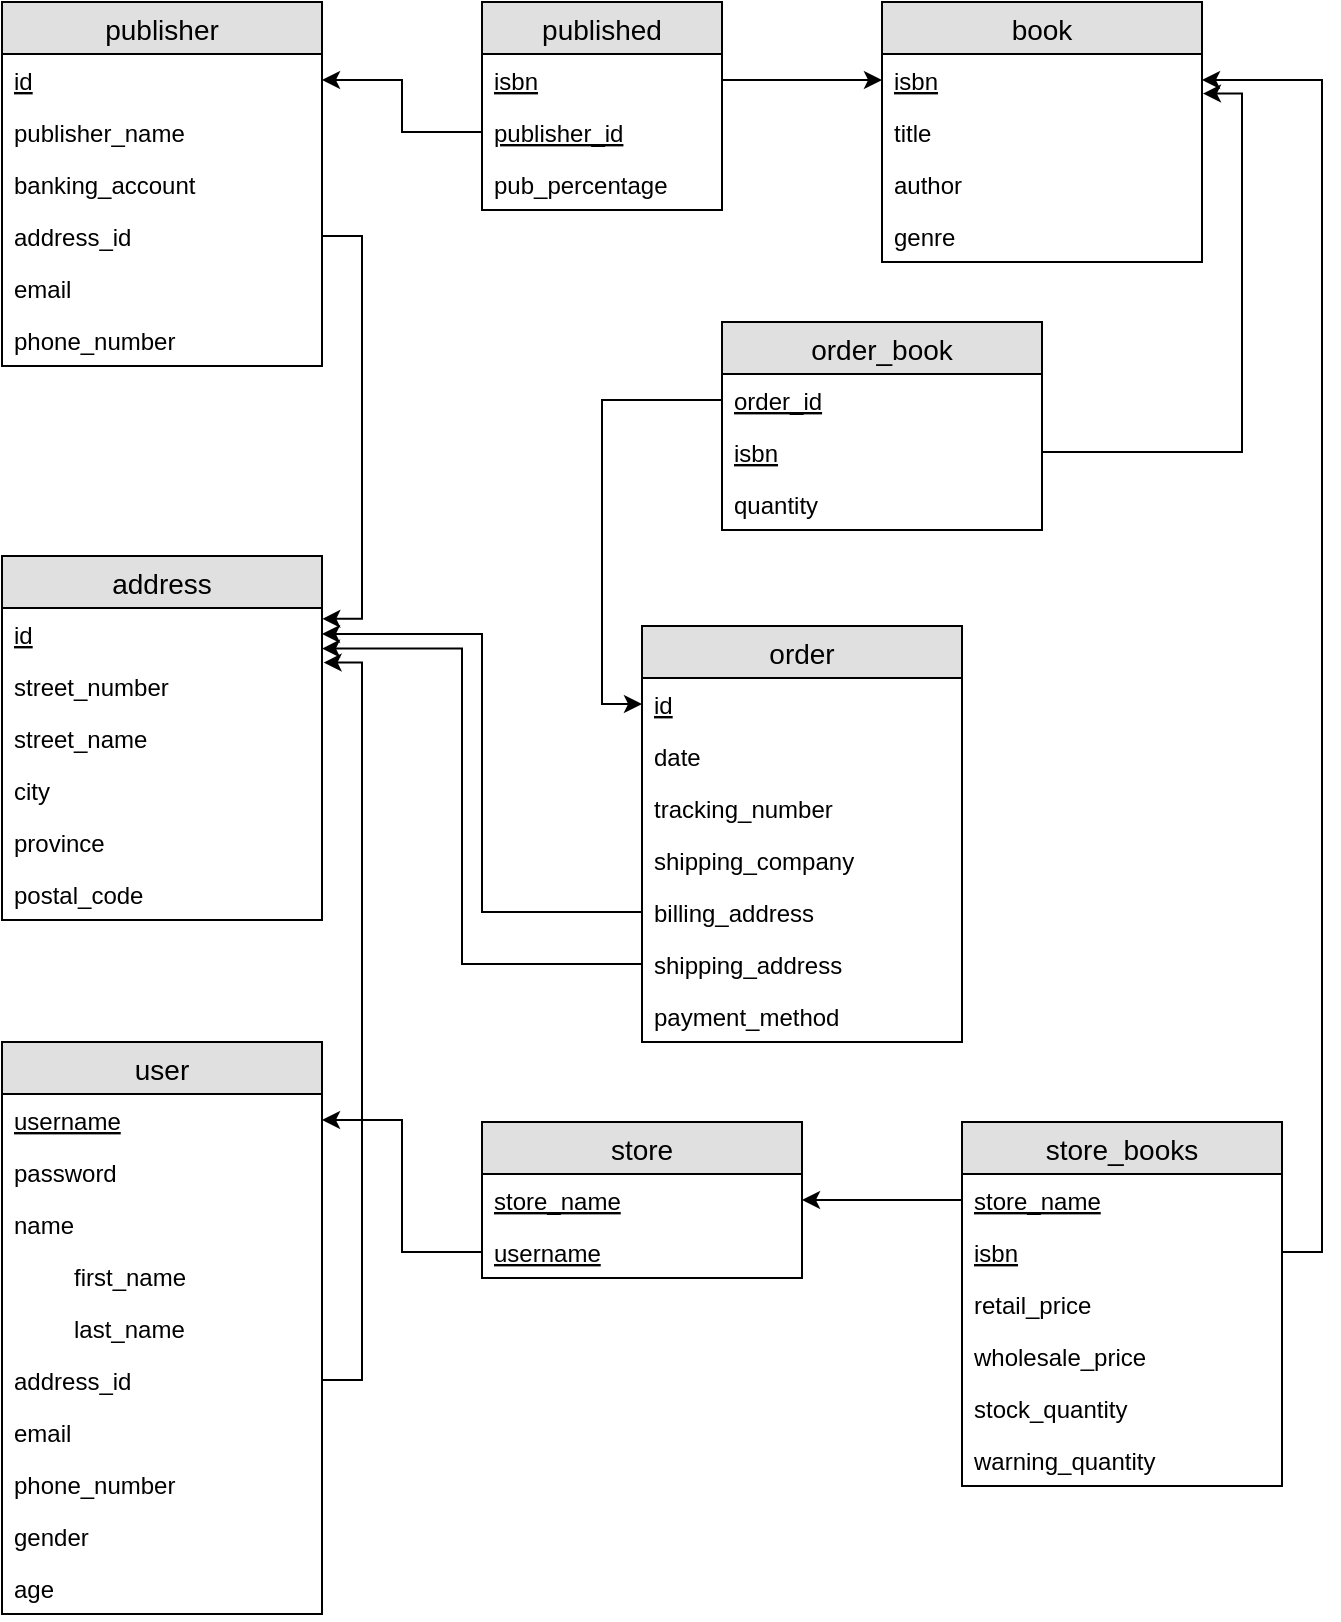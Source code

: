 <mxfile version="12.9.11" type="device"><diagram id="yfBQ-HOSyiXLejvY3fIL" name="Page-1"><mxGraphModel dx="1422" dy="791" grid="1" gridSize="10" guides="1" tooltips="1" connect="1" arrows="1" fold="1" page="1" pageScale="1" pageWidth="850" pageHeight="1100" math="0" shadow="0"><root><mxCell id="0"/><mxCell id="1" parent="0"/><mxCell id="_ZGO0kbLoGnRzJAZCeMT-1" value="publisher" style="swimlane;fontStyle=0;childLayout=stackLayout;horizontal=1;startSize=26;fillColor=#e0e0e0;horizontalStack=0;resizeParent=1;resizeParentMax=0;resizeLast=0;collapsible=1;marginBottom=0;swimlaneFillColor=#ffffff;align=center;fontSize=14;" parent="1" vertex="1"><mxGeometry x="40" y="40" width="160" height="182" as="geometry"/></mxCell><mxCell id="_ZGO0kbLoGnRzJAZCeMT-2" value="id" style="text;strokeColor=none;fillColor=none;spacingLeft=4;spacingRight=4;overflow=hidden;rotatable=0;points=[[0,0.5],[1,0.5]];portConstraint=eastwest;fontSize=12;fontStyle=4" parent="_ZGO0kbLoGnRzJAZCeMT-1" vertex="1"><mxGeometry y="26" width="160" height="26" as="geometry"/></mxCell><mxCell id="_ZGO0kbLoGnRzJAZCeMT-3" value="publisher_name" style="text;strokeColor=none;fillColor=none;spacingLeft=4;spacingRight=4;overflow=hidden;rotatable=0;points=[[0,0.5],[1,0.5]];portConstraint=eastwest;fontSize=12;" parent="_ZGO0kbLoGnRzJAZCeMT-1" vertex="1"><mxGeometry y="52" width="160" height="26" as="geometry"/></mxCell><mxCell id="_ZGO0kbLoGnRzJAZCeMT-7" value="banking_account" style="text;strokeColor=none;fillColor=none;spacingLeft=4;spacingRight=4;overflow=hidden;rotatable=0;points=[[0,0.5],[1,0.5]];portConstraint=eastwest;fontSize=12;" parent="_ZGO0kbLoGnRzJAZCeMT-1" vertex="1"><mxGeometry y="78" width="160" height="26" as="geometry"/></mxCell><mxCell id="cJXZhGCCthpM4xhF0GJt-10" value="address_id" style="text;strokeColor=none;fillColor=none;spacingLeft=4;spacingRight=4;overflow=hidden;rotatable=0;points=[[0,0.5],[1,0.5]];portConstraint=eastwest;fontSize=12;" vertex="1" parent="_ZGO0kbLoGnRzJAZCeMT-1"><mxGeometry y="104" width="160" height="26" as="geometry"/></mxCell><mxCell id="_ZGO0kbLoGnRzJAZCeMT-9" value="email" style="text;strokeColor=none;fillColor=none;spacingLeft=4;spacingRight=4;overflow=hidden;rotatable=0;points=[[0,0.5],[1,0.5]];portConstraint=eastwest;fontSize=12;" parent="_ZGO0kbLoGnRzJAZCeMT-1" vertex="1"><mxGeometry y="130" width="160" height="26" as="geometry"/></mxCell><mxCell id="_ZGO0kbLoGnRzJAZCeMT-10" value="phone_number" style="text;strokeColor=none;fillColor=none;spacingLeft=4;spacingRight=4;overflow=hidden;rotatable=0;points=[[0,0.5],[1,0.5]];portConstraint=eastwest;fontSize=12;" parent="_ZGO0kbLoGnRzJAZCeMT-1" vertex="1"><mxGeometry y="156" width="160" height="26" as="geometry"/></mxCell><mxCell id="_ZGO0kbLoGnRzJAZCeMT-11" value="book" style="swimlane;fontStyle=0;childLayout=stackLayout;horizontal=1;startSize=26;fillColor=#e0e0e0;horizontalStack=0;resizeParent=1;resizeParentMax=0;resizeLast=0;collapsible=1;marginBottom=0;swimlaneFillColor=#ffffff;align=center;fontSize=14;" parent="1" vertex="1"><mxGeometry x="480" y="40" width="160" height="130" as="geometry"/></mxCell><mxCell id="_ZGO0kbLoGnRzJAZCeMT-12" value="isbn" style="text;strokeColor=none;fillColor=none;spacingLeft=4;spacingRight=4;overflow=hidden;rotatable=0;points=[[0,0.5],[1,0.5]];portConstraint=eastwest;fontSize=12;fontStyle=4" parent="_ZGO0kbLoGnRzJAZCeMT-11" vertex="1"><mxGeometry y="26" width="160" height="26" as="geometry"/></mxCell><mxCell id="_ZGO0kbLoGnRzJAZCeMT-14" value="title" style="text;strokeColor=none;fillColor=none;spacingLeft=4;spacingRight=4;overflow=hidden;rotatable=0;points=[[0,0.5],[1,0.5]];portConstraint=eastwest;fontSize=12;" parent="_ZGO0kbLoGnRzJAZCeMT-11" vertex="1"><mxGeometry y="52" width="160" height="26" as="geometry"/></mxCell><mxCell id="_ZGO0kbLoGnRzJAZCeMT-15" value="author" style="text;strokeColor=none;fillColor=none;spacingLeft=4;spacingRight=4;overflow=hidden;rotatable=0;points=[[0,0.5],[1,0.5]];portConstraint=eastwest;fontSize=12;" parent="_ZGO0kbLoGnRzJAZCeMT-11" vertex="1"><mxGeometry y="78" width="160" height="26" as="geometry"/></mxCell><mxCell id="_ZGO0kbLoGnRzJAZCeMT-16" value="genre" style="text;strokeColor=none;fillColor=none;spacingLeft=4;spacingRight=4;overflow=hidden;rotatable=0;points=[[0,0.5],[1,0.5]];portConstraint=eastwest;fontSize=12;" parent="_ZGO0kbLoGnRzJAZCeMT-11" vertex="1"><mxGeometry y="104" width="160" height="26" as="geometry"/></mxCell><mxCell id="_ZGO0kbLoGnRzJAZCeMT-25" value="order" style="swimlane;fontStyle=0;childLayout=stackLayout;horizontal=1;startSize=26;fillColor=#e0e0e0;horizontalStack=0;resizeParent=1;resizeParentMax=0;resizeLast=0;collapsible=1;marginBottom=0;swimlaneFillColor=#ffffff;align=center;fontSize=14;" parent="1" vertex="1"><mxGeometry x="360" y="352" width="160" height="208" as="geometry"/></mxCell><mxCell id="_ZGO0kbLoGnRzJAZCeMT-26" value="id" style="text;strokeColor=none;fillColor=none;spacingLeft=4;spacingRight=4;overflow=hidden;rotatable=0;points=[[0,0.5],[1,0.5]];portConstraint=eastwest;fontSize=12;fontStyle=4" parent="_ZGO0kbLoGnRzJAZCeMT-25" vertex="1"><mxGeometry y="26" width="160" height="26" as="geometry"/></mxCell><mxCell id="_ZGO0kbLoGnRzJAZCeMT-27" value="date" style="text;strokeColor=none;fillColor=none;spacingLeft=4;spacingRight=4;overflow=hidden;rotatable=0;points=[[0,0.5],[1,0.5]];portConstraint=eastwest;fontSize=12;" parent="_ZGO0kbLoGnRzJAZCeMT-25" vertex="1"><mxGeometry y="52" width="160" height="26" as="geometry"/></mxCell><mxCell id="_ZGO0kbLoGnRzJAZCeMT-28" value="tracking_number" style="text;strokeColor=none;fillColor=none;spacingLeft=4;spacingRight=4;overflow=hidden;rotatable=0;points=[[0,0.5],[1,0.5]];portConstraint=eastwest;fontSize=12;" parent="_ZGO0kbLoGnRzJAZCeMT-25" vertex="1"><mxGeometry y="78" width="160" height="26" as="geometry"/></mxCell><mxCell id="_ZGO0kbLoGnRzJAZCeMT-29" value="shipping_company" style="text;strokeColor=none;fillColor=none;spacingLeft=4;spacingRight=4;overflow=hidden;rotatable=0;points=[[0,0.5],[1,0.5]];portConstraint=eastwest;fontSize=12;" parent="_ZGO0kbLoGnRzJAZCeMT-25" vertex="1"><mxGeometry y="104" width="160" height="26" as="geometry"/></mxCell><mxCell id="cJXZhGCCthpM4xhF0GJt-16" value="billing_address" style="text;strokeColor=none;fillColor=none;spacingLeft=4;spacingRight=4;overflow=hidden;rotatable=0;points=[[0,0.5],[1,0.5]];portConstraint=eastwest;fontSize=12;" vertex="1" parent="_ZGO0kbLoGnRzJAZCeMT-25"><mxGeometry y="130" width="160" height="26" as="geometry"/></mxCell><mxCell id="cJXZhGCCthpM4xhF0GJt-18" value="shipping_address" style="text;strokeColor=none;fillColor=none;spacingLeft=4;spacingRight=4;overflow=hidden;rotatable=0;points=[[0,0.5],[1,0.5]];portConstraint=eastwest;fontSize=12;" vertex="1" parent="_ZGO0kbLoGnRzJAZCeMT-25"><mxGeometry y="156" width="160" height="26" as="geometry"/></mxCell><mxCell id="_ZGO0kbLoGnRzJAZCeMT-78" value="payment_method" style="text;strokeColor=none;fillColor=none;spacingLeft=4;spacingRight=4;overflow=hidden;rotatable=0;points=[[0,0.5],[1,0.5]];portConstraint=eastwest;fontSize=12;" parent="_ZGO0kbLoGnRzJAZCeMT-25" vertex="1"><mxGeometry y="182" width="160" height="26" as="geometry"/></mxCell><mxCell id="_ZGO0kbLoGnRzJAZCeMT-79" value="user" style="swimlane;fontStyle=0;childLayout=stackLayout;horizontal=1;startSize=26;fillColor=#e0e0e0;horizontalStack=0;resizeParent=1;resizeParentMax=0;resizeLast=0;collapsible=1;marginBottom=0;swimlaneFillColor=#ffffff;align=center;fontSize=14;" parent="1" vertex="1"><mxGeometry x="40" y="560" width="160" height="286" as="geometry"/></mxCell><mxCell id="_ZGO0kbLoGnRzJAZCeMT-80" value="username" style="text;strokeColor=none;fillColor=none;spacingLeft=4;spacingRight=4;overflow=hidden;rotatable=0;points=[[0,0.5],[1,0.5]];portConstraint=eastwest;fontSize=12;fontStyle=4" parent="_ZGO0kbLoGnRzJAZCeMT-79" vertex="1"><mxGeometry y="26" width="160" height="26" as="geometry"/></mxCell><mxCell id="_ZGO0kbLoGnRzJAZCeMT-81" value="password" style="text;strokeColor=none;fillColor=none;spacingLeft=4;spacingRight=4;overflow=hidden;rotatable=0;points=[[0,0.5],[1,0.5]];portConstraint=eastwest;fontSize=12;" parent="_ZGO0kbLoGnRzJAZCeMT-79" vertex="1"><mxGeometry y="52" width="160" height="26" as="geometry"/></mxCell><mxCell id="_ZGO0kbLoGnRzJAZCeMT-133" value="name" style="text;strokeColor=none;fillColor=none;spacingLeft=4;spacingRight=4;overflow=hidden;rotatable=0;points=[[0,0.5],[1,0.5]];portConstraint=eastwest;fontSize=12;fontStyle=0" parent="_ZGO0kbLoGnRzJAZCeMT-79" vertex="1"><mxGeometry y="78" width="160" height="26" as="geometry"/></mxCell><mxCell id="_ZGO0kbLoGnRzJAZCeMT-134" value="first_name" style="shape=partialRectangle;top=0;left=0;right=0;bottom=0;align=left;verticalAlign=top;fillColor=none;spacingLeft=34;spacingRight=4;overflow=hidden;rotatable=0;points=[[0,0.5],[1,0.5]];portConstraint=eastwest;dropTarget=0;fontSize=12;" parent="_ZGO0kbLoGnRzJAZCeMT-79" vertex="1"><mxGeometry y="104" width="160" height="26" as="geometry"/></mxCell><mxCell id="_ZGO0kbLoGnRzJAZCeMT-135" value="" style="shape=partialRectangle;top=0;left=0;bottom=0;right=0;fillColor=none;align=left;verticalAlign=top;spacingLeft=4;spacingRight=4;overflow=hidden;rotatable=0;points=[];portConstraint=eastwest;part=1;fontSize=12;" parent="_ZGO0kbLoGnRzJAZCeMT-134" vertex="1" connectable="0"><mxGeometry width="30" height="26" as="geometry"/></mxCell><mxCell id="_ZGO0kbLoGnRzJAZCeMT-136" value="last_name" style="shape=partialRectangle;top=0;left=0;right=0;bottom=0;align=left;verticalAlign=top;fillColor=none;spacingLeft=34;spacingRight=4;overflow=hidden;rotatable=0;points=[[0,0.5],[1,0.5]];portConstraint=eastwest;dropTarget=0;fontSize=12;" parent="_ZGO0kbLoGnRzJAZCeMT-79" vertex="1"><mxGeometry y="130" width="160" height="26" as="geometry"/></mxCell><mxCell id="_ZGO0kbLoGnRzJAZCeMT-137" value="" style="shape=partialRectangle;top=0;left=0;bottom=0;right=0;fillColor=none;align=left;verticalAlign=top;spacingLeft=4;spacingRight=4;overflow=hidden;rotatable=0;points=[];portConstraint=eastwest;part=1;fontSize=12;" parent="_ZGO0kbLoGnRzJAZCeMT-136" vertex="1" connectable="0"><mxGeometry width="30" height="26" as="geometry"/></mxCell><mxCell id="_ZGO0kbLoGnRzJAZCeMT-94" value="address_id" style="text;strokeColor=none;fillColor=none;spacingLeft=4;spacingRight=4;overflow=hidden;rotatable=0;points=[[0,0.5],[1,0.5]];portConstraint=eastwest;fontSize=12;" parent="_ZGO0kbLoGnRzJAZCeMT-79" vertex="1"><mxGeometry y="156" width="160" height="26" as="geometry"/></mxCell><mxCell id="cJXZhGCCthpM4xhF0GJt-24" value="email" style="text;strokeColor=none;fillColor=none;spacingLeft=4;spacingRight=4;overflow=hidden;rotatable=0;points=[[0,0.5],[1,0.5]];portConstraint=eastwest;fontSize=12;" vertex="1" parent="_ZGO0kbLoGnRzJAZCeMT-79"><mxGeometry y="182" width="160" height="26" as="geometry"/></mxCell><mxCell id="_ZGO0kbLoGnRzJAZCeMT-95" value="phone_number" style="text;strokeColor=none;fillColor=none;spacingLeft=4;spacingRight=4;overflow=hidden;rotatable=0;points=[[0,0.5],[1,0.5]];portConstraint=eastwest;fontSize=12;" parent="_ZGO0kbLoGnRzJAZCeMT-79" vertex="1"><mxGeometry y="208" width="160" height="26" as="geometry"/></mxCell><mxCell id="_ZGO0kbLoGnRzJAZCeMT-96" value="gender" style="text;strokeColor=none;fillColor=none;spacingLeft=4;spacingRight=4;overflow=hidden;rotatable=0;points=[[0,0.5],[1,0.5]];portConstraint=eastwest;fontSize=12;" parent="_ZGO0kbLoGnRzJAZCeMT-79" vertex="1"><mxGeometry y="234" width="160" height="26" as="geometry"/></mxCell><mxCell id="_ZGO0kbLoGnRzJAZCeMT-97" value="age" style="text;strokeColor=none;fillColor=none;spacingLeft=4;spacingRight=4;overflow=hidden;rotatable=0;points=[[0,0.5],[1,0.5]];portConstraint=eastwest;fontSize=12;" parent="_ZGO0kbLoGnRzJAZCeMT-79" vertex="1"><mxGeometry y="260" width="160" height="26" as="geometry"/></mxCell><mxCell id="_ZGO0kbLoGnRzJAZCeMT-108" value="store" style="swimlane;fontStyle=0;childLayout=stackLayout;horizontal=1;startSize=26;fillColor=#e0e0e0;horizontalStack=0;resizeParent=1;resizeParentMax=0;resizeLast=0;collapsible=1;marginBottom=0;swimlaneFillColor=#ffffff;align=center;fontSize=14;" parent="1" vertex="1"><mxGeometry x="280" y="600" width="160" height="78" as="geometry"/></mxCell><mxCell id="_ZGO0kbLoGnRzJAZCeMT-109" value="store_name" style="text;strokeColor=none;fillColor=none;spacingLeft=4;spacingRight=4;overflow=hidden;rotatable=0;points=[[0,0.5],[1,0.5]];portConstraint=eastwest;fontSize=12;fontStyle=4" parent="_ZGO0kbLoGnRzJAZCeMT-108" vertex="1"><mxGeometry y="26" width="160" height="26" as="geometry"/></mxCell><mxCell id="cJXZhGCCthpM4xhF0GJt-27" value="username" style="text;strokeColor=none;fillColor=none;spacingLeft=4;spacingRight=4;overflow=hidden;rotatable=0;points=[[0,0.5],[1,0.5]];portConstraint=eastwest;fontSize=12;fontStyle=4" vertex="1" parent="_ZGO0kbLoGnRzJAZCeMT-108"><mxGeometry y="52" width="160" height="26" as="geometry"/></mxCell><mxCell id="_ZGO0kbLoGnRzJAZCeMT-54" value="address" style="swimlane;fontStyle=0;childLayout=stackLayout;horizontal=1;startSize=26;fillColor=#e0e0e0;horizontalStack=0;resizeParent=1;resizeParentMax=0;resizeLast=0;collapsible=1;marginBottom=0;swimlaneFillColor=#ffffff;align=center;fontSize=14;" parent="1" vertex="1"><mxGeometry x="40" y="317" width="160" height="182" as="geometry"/></mxCell><mxCell id="_ZGO0kbLoGnRzJAZCeMT-55" value="id" style="text;strokeColor=none;fillColor=none;spacingLeft=4;spacingRight=4;overflow=hidden;rotatable=0;points=[[0,0.5],[1,0.5]];portConstraint=eastwest;fontSize=12;fontStyle=4" parent="_ZGO0kbLoGnRzJAZCeMT-54" vertex="1"><mxGeometry y="26" width="160" height="26" as="geometry"/></mxCell><mxCell id="_ZGO0kbLoGnRzJAZCeMT-71" value="street_number" style="text;strokeColor=none;fillColor=none;spacingLeft=4;spacingRight=4;overflow=hidden;rotatable=0;points=[[0,0.5],[1,0.5]];portConstraint=eastwest;fontSize=12;fontStyle=0" parent="_ZGO0kbLoGnRzJAZCeMT-54" vertex="1"><mxGeometry y="52" width="160" height="26" as="geometry"/></mxCell><mxCell id="_ZGO0kbLoGnRzJAZCeMT-73" value="street_name" style="text;strokeColor=none;fillColor=none;spacingLeft=4;spacingRight=4;overflow=hidden;rotatable=0;points=[[0,0.5],[1,0.5]];portConstraint=eastwest;fontSize=12;fontStyle=0" parent="_ZGO0kbLoGnRzJAZCeMT-54" vertex="1"><mxGeometry y="78" width="160" height="26" as="geometry"/></mxCell><mxCell id="_ZGO0kbLoGnRzJAZCeMT-138" value="city" style="text;strokeColor=none;fillColor=none;spacingLeft=4;spacingRight=4;overflow=hidden;rotatable=0;points=[[0,0.5],[1,0.5]];portConstraint=eastwest;fontSize=12;fontStyle=0" parent="_ZGO0kbLoGnRzJAZCeMT-54" vertex="1"><mxGeometry y="104" width="160" height="26" as="geometry"/></mxCell><mxCell id="_ZGO0kbLoGnRzJAZCeMT-75" value="province" style="text;strokeColor=none;fillColor=none;spacingLeft=4;spacingRight=4;overflow=hidden;rotatable=0;points=[[0,0.5],[1,0.5]];portConstraint=eastwest;fontSize=12;fontStyle=0" parent="_ZGO0kbLoGnRzJAZCeMT-54" vertex="1"><mxGeometry y="130" width="160" height="26" as="geometry"/></mxCell><mxCell id="_ZGO0kbLoGnRzJAZCeMT-74" value="postal_code" style="text;strokeColor=none;fillColor=none;spacingLeft=4;spacingRight=4;overflow=hidden;rotatable=0;points=[[0,0.5],[1,0.5]];portConstraint=eastwest;fontSize=12;fontStyle=0" parent="_ZGO0kbLoGnRzJAZCeMT-54" vertex="1"><mxGeometry y="156" width="160" height="26" as="geometry"/></mxCell><mxCell id="cJXZhGCCthpM4xhF0GJt-1" value="published" style="swimlane;fontStyle=0;childLayout=stackLayout;horizontal=1;startSize=26;fillColor=#e0e0e0;horizontalStack=0;resizeParent=1;resizeParentMax=0;resizeLast=0;collapsible=1;marginBottom=0;swimlaneFillColor=#ffffff;align=center;fontSize=14;" vertex="1" parent="1"><mxGeometry x="280" y="40" width="120" height="104" as="geometry"/></mxCell><mxCell id="cJXZhGCCthpM4xhF0GJt-2" value="isbn" style="text;strokeColor=none;fillColor=none;spacingLeft=4;spacingRight=4;overflow=hidden;rotatable=0;points=[[0,0.5],[1,0.5]];portConstraint=eastwest;fontSize=12;fontStyle=4" vertex="1" parent="cJXZhGCCthpM4xhF0GJt-1"><mxGeometry y="26" width="120" height="26" as="geometry"/></mxCell><mxCell id="cJXZhGCCthpM4xhF0GJt-3" value="publisher_id" style="text;strokeColor=none;fillColor=none;spacingLeft=4;spacingRight=4;overflow=hidden;rotatable=0;points=[[0,0.5],[1,0.5]];portConstraint=eastwest;fontSize=12;fontStyle=4" vertex="1" parent="cJXZhGCCthpM4xhF0GJt-1"><mxGeometry y="52" width="120" height="26" as="geometry"/></mxCell><mxCell id="cJXZhGCCthpM4xhF0GJt-14" value="pub_percentage" style="text;strokeColor=none;fillColor=none;spacingLeft=4;spacingRight=4;overflow=hidden;rotatable=0;points=[[0,0.5],[1,0.5]];portConstraint=eastwest;fontSize=12;" vertex="1" parent="cJXZhGCCthpM4xhF0GJt-1"><mxGeometry y="78" width="120" height="26" as="geometry"/></mxCell><mxCell id="cJXZhGCCthpM4xhF0GJt-8" style="edgeStyle=orthogonalEdgeStyle;rounded=0;orthogonalLoop=1;jettySize=auto;html=1;entryX=0;entryY=0.5;entryDx=0;entryDy=0;" edge="1" parent="1" source="cJXZhGCCthpM4xhF0GJt-2" target="_ZGO0kbLoGnRzJAZCeMT-12"><mxGeometry relative="1" as="geometry"/></mxCell><mxCell id="cJXZhGCCthpM4xhF0GJt-9" style="edgeStyle=orthogonalEdgeStyle;rounded=0;orthogonalLoop=1;jettySize=auto;html=1;" edge="1" parent="1" source="cJXZhGCCthpM4xhF0GJt-3" target="_ZGO0kbLoGnRzJAZCeMT-2"><mxGeometry relative="1" as="geometry"/></mxCell><mxCell id="cJXZhGCCthpM4xhF0GJt-21" style="edgeStyle=orthogonalEdgeStyle;rounded=0;orthogonalLoop=1;jettySize=auto;html=1;" edge="1" parent="1" source="cJXZhGCCthpM4xhF0GJt-16" target="_ZGO0kbLoGnRzJAZCeMT-55"><mxGeometry relative="1" as="geometry"/></mxCell><mxCell id="cJXZhGCCthpM4xhF0GJt-22" style="edgeStyle=orthogonalEdgeStyle;rounded=0;orthogonalLoop=1;jettySize=auto;html=1;entryX=1;entryY=0.78;entryDx=0;entryDy=0;entryPerimeter=0;exitX=0;exitY=0.5;exitDx=0;exitDy=0;" edge="1" parent="1" source="cJXZhGCCthpM4xhF0GJt-18" target="_ZGO0kbLoGnRzJAZCeMT-55"><mxGeometry relative="1" as="geometry"><mxPoint x="270" y="530" as="sourcePoint"/><mxPoint x="220" y="380" as="targetPoint"/><Array as="points"><mxPoint x="270" y="521"/><mxPoint x="270" y="363"/></Array></mxGeometry></mxCell><mxCell id="cJXZhGCCthpM4xhF0GJt-23" style="edgeStyle=orthogonalEdgeStyle;rounded=0;orthogonalLoop=1;jettySize=auto;html=1;exitX=1;exitY=0.5;exitDx=0;exitDy=0;entryX=1.001;entryY=0.208;entryDx=0;entryDy=0;entryPerimeter=0;" edge="1" parent="1" source="cJXZhGCCthpM4xhF0GJt-10" target="_ZGO0kbLoGnRzJAZCeMT-55"><mxGeometry relative="1" as="geometry"/></mxCell><mxCell id="cJXZhGCCthpM4xhF0GJt-26" style="edgeStyle=orthogonalEdgeStyle;rounded=0;orthogonalLoop=1;jettySize=auto;html=1;entryX=1.005;entryY=0.049;entryDx=0;entryDy=0;entryPerimeter=0;exitX=1;exitY=0.5;exitDx=0;exitDy=0;" edge="1" parent="1" source="_ZGO0kbLoGnRzJAZCeMT-94" target="_ZGO0kbLoGnRzJAZCeMT-71"><mxGeometry relative="1" as="geometry"><mxPoint x="240" y="490" as="targetPoint"/><Array as="points"><mxPoint x="220" y="729"/><mxPoint x="220" y="370"/></Array></mxGeometry></mxCell><mxCell id="cJXZhGCCthpM4xhF0GJt-29" style="edgeStyle=orthogonalEdgeStyle;rounded=0;orthogonalLoop=1;jettySize=auto;html=1;entryX=1;entryY=0.5;entryDx=0;entryDy=0;" edge="1" parent="1" source="cJXZhGCCthpM4xhF0GJt-27" target="_ZGO0kbLoGnRzJAZCeMT-80"><mxGeometry relative="1" as="geometry"/></mxCell><mxCell id="cJXZhGCCthpM4xhF0GJt-30" value="store_books" style="swimlane;fontStyle=0;childLayout=stackLayout;horizontal=1;startSize=26;fillColor=#e0e0e0;horizontalStack=0;resizeParent=1;resizeParentMax=0;resizeLast=0;collapsible=1;marginBottom=0;swimlaneFillColor=#ffffff;align=center;fontSize=14;" vertex="1" parent="1"><mxGeometry x="520" y="600" width="160" height="182" as="geometry"/></mxCell><mxCell id="cJXZhGCCthpM4xhF0GJt-31" value="store_name" style="text;strokeColor=none;fillColor=none;spacingLeft=4;spacingRight=4;overflow=hidden;rotatable=0;points=[[0,0.5],[1,0.5]];portConstraint=eastwest;fontSize=12;fontStyle=4" vertex="1" parent="cJXZhGCCthpM4xhF0GJt-30"><mxGeometry y="26" width="160" height="26" as="geometry"/></mxCell><mxCell id="cJXZhGCCthpM4xhF0GJt-32" value="isbn" style="text;strokeColor=none;fillColor=none;spacingLeft=4;spacingRight=4;overflow=hidden;rotatable=0;points=[[0,0.5],[1,0.5]];portConstraint=eastwest;fontSize=12;fontStyle=4" vertex="1" parent="cJXZhGCCthpM4xhF0GJt-30"><mxGeometry y="52" width="160" height="26" as="geometry"/></mxCell><mxCell id="cJXZhGCCthpM4xhF0GJt-33" value="retail_price" style="text;strokeColor=none;fillColor=none;spacingLeft=4;spacingRight=4;overflow=hidden;rotatable=0;points=[[0,0.5],[1,0.5]];portConstraint=eastwest;fontSize=12;fontStyle=0" vertex="1" parent="cJXZhGCCthpM4xhF0GJt-30"><mxGeometry y="78" width="160" height="26" as="geometry"/></mxCell><mxCell id="cJXZhGCCthpM4xhF0GJt-35" value="wholesale_price" style="text;strokeColor=none;fillColor=none;spacingLeft=4;spacingRight=4;overflow=hidden;rotatable=0;points=[[0,0.5],[1,0.5]];portConstraint=eastwest;fontSize=12;fontStyle=0" vertex="1" parent="cJXZhGCCthpM4xhF0GJt-30"><mxGeometry y="104" width="160" height="26" as="geometry"/></mxCell><mxCell id="cJXZhGCCthpM4xhF0GJt-37" value="stock_quantity" style="text;strokeColor=none;fillColor=none;spacingLeft=4;spacingRight=4;overflow=hidden;rotatable=0;points=[[0,0.5],[1,0.5]];portConstraint=eastwest;fontSize=12;fontStyle=0" vertex="1" parent="cJXZhGCCthpM4xhF0GJt-30"><mxGeometry y="130" width="160" height="26" as="geometry"/></mxCell><mxCell id="cJXZhGCCthpM4xhF0GJt-39" value="warning_quantity" style="text;strokeColor=none;fillColor=none;spacingLeft=4;spacingRight=4;overflow=hidden;rotatable=0;points=[[0,0.5],[1,0.5]];portConstraint=eastwest;fontSize=12;fontStyle=0" vertex="1" parent="cJXZhGCCthpM4xhF0GJt-30"><mxGeometry y="156" width="160" height="26" as="geometry"/></mxCell><mxCell id="cJXZhGCCthpM4xhF0GJt-42" style="edgeStyle=orthogonalEdgeStyle;rounded=0;orthogonalLoop=1;jettySize=auto;html=1;exitX=0;exitY=0.5;exitDx=0;exitDy=0;" edge="1" parent="1" source="cJXZhGCCthpM4xhF0GJt-31" target="_ZGO0kbLoGnRzJAZCeMT-109"><mxGeometry relative="1" as="geometry"/></mxCell><mxCell id="cJXZhGCCthpM4xhF0GJt-43" style="edgeStyle=orthogonalEdgeStyle;rounded=0;orthogonalLoop=1;jettySize=auto;html=1;" edge="1" parent="1" source="cJXZhGCCthpM4xhF0GJt-32" target="_ZGO0kbLoGnRzJAZCeMT-12"><mxGeometry relative="1" as="geometry"><Array as="points"><mxPoint x="700" y="665"/><mxPoint x="700" y="79"/></Array></mxGeometry></mxCell><mxCell id="cJXZhGCCthpM4xhF0GJt-44" value="order_book" style="swimlane;fontStyle=0;childLayout=stackLayout;horizontal=1;startSize=26;fillColor=#e0e0e0;horizontalStack=0;resizeParent=1;resizeParentMax=0;resizeLast=0;collapsible=1;marginBottom=0;swimlaneFillColor=#ffffff;align=center;fontSize=14;" vertex="1" parent="1"><mxGeometry x="400" y="200" width="160" height="104" as="geometry"/></mxCell><mxCell id="cJXZhGCCthpM4xhF0GJt-45" value="order_id" style="text;strokeColor=none;fillColor=none;spacingLeft=4;spacingRight=4;overflow=hidden;rotatable=0;points=[[0,0.5],[1,0.5]];portConstraint=eastwest;fontSize=12;fontStyle=4" vertex="1" parent="cJXZhGCCthpM4xhF0GJt-44"><mxGeometry y="26" width="160" height="26" as="geometry"/></mxCell><mxCell id="cJXZhGCCthpM4xhF0GJt-46" value="isbn" style="text;strokeColor=none;fillColor=none;spacingLeft=4;spacingRight=4;overflow=hidden;rotatable=0;points=[[0,0.5],[1,0.5]];portConstraint=eastwest;fontSize=12;fontStyle=4" vertex="1" parent="cJXZhGCCthpM4xhF0GJt-44"><mxGeometry y="52" width="160" height="26" as="geometry"/></mxCell><mxCell id="cJXZhGCCthpM4xhF0GJt-47" value="quantity" style="text;strokeColor=none;fillColor=none;spacingLeft=4;spacingRight=4;overflow=hidden;rotatable=0;points=[[0,0.5],[1,0.5]];portConstraint=eastwest;fontSize=12;fontStyle=0" vertex="1" parent="cJXZhGCCthpM4xhF0GJt-44"><mxGeometry y="78" width="160" height="26" as="geometry"/></mxCell><mxCell id="cJXZhGCCthpM4xhF0GJt-49" style="edgeStyle=orthogonalEdgeStyle;rounded=0;orthogonalLoop=1;jettySize=auto;html=1;exitX=0;exitY=0.5;exitDx=0;exitDy=0;entryX=0;entryY=0.5;entryDx=0;entryDy=0;" edge="1" parent="1" source="cJXZhGCCthpM4xhF0GJt-45" target="_ZGO0kbLoGnRzJAZCeMT-26"><mxGeometry relative="1" as="geometry"/></mxCell><mxCell id="cJXZhGCCthpM4xhF0GJt-50" style="edgeStyle=orthogonalEdgeStyle;rounded=0;orthogonalLoop=1;jettySize=auto;html=1;exitX=1;exitY=0.5;exitDx=0;exitDy=0;entryX=1.003;entryY=0.762;entryDx=0;entryDy=0;entryPerimeter=0;" edge="1" parent="1" source="cJXZhGCCthpM4xhF0GJt-46" target="_ZGO0kbLoGnRzJAZCeMT-12"><mxGeometry relative="1" as="geometry"><mxPoint x="650" y="90" as="targetPoint"/></mxGeometry></mxCell></root></mxGraphModel></diagram></mxfile>
